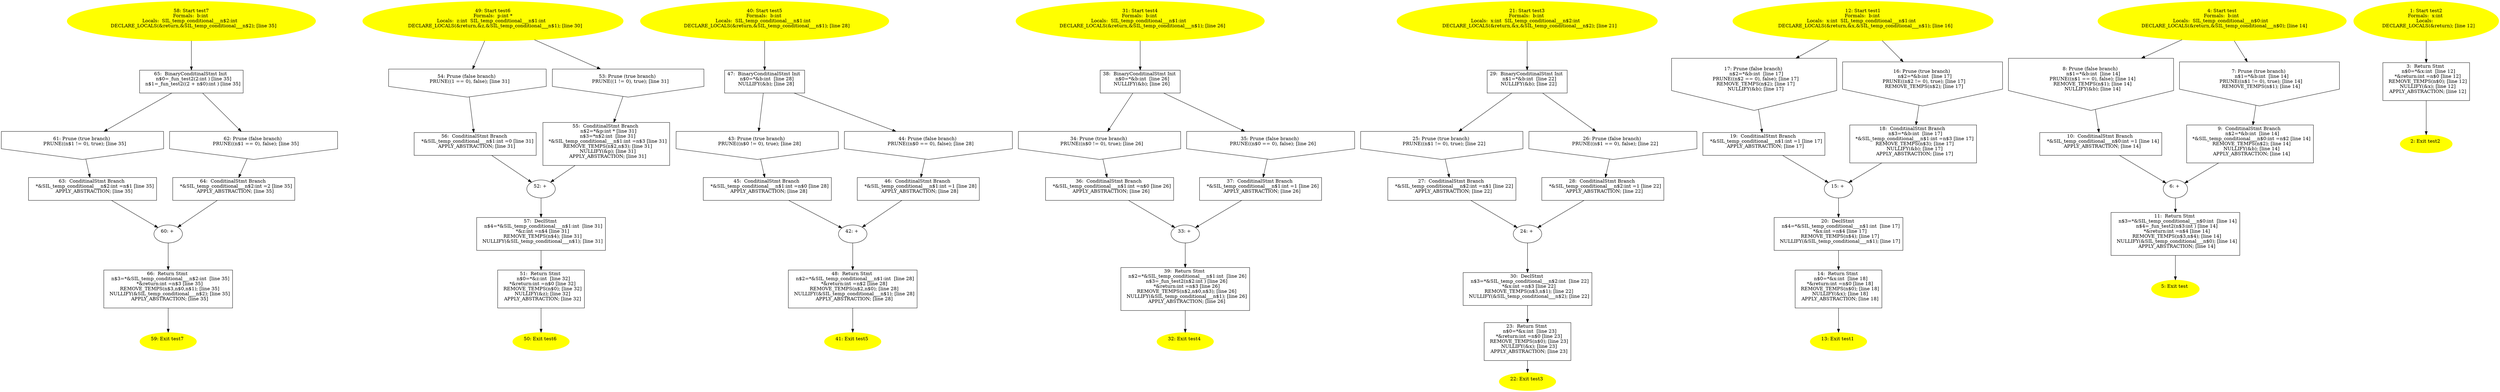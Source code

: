 digraph iCFG {
66 [label="66:  Return Stmt \n   n$3=*&SIL_temp_conditional___n$2:int  [line 35]\n  *&return:int =n$3 [line 35]\n  REMOVE_TEMPS(n$3,n$0,n$1); [line 35]\n  NULLIFY(&SIL_temp_conditional___n$2); [line 35]\n  APPLY_ABSTRACTION; [line 35]\n " shape="box"]
	

	 66 -> 59 ;
65 [label="65:  BinaryConditinalStmt Init \n   n$0=_fun_test2(2:int ) [line 35]\n  n$1=_fun_test2((2 + n$0):int ) [line 35]\n " shape="box"]
	

	 65 -> 61 ;
	 65 -> 62 ;
64 [label="64:  ConditinalStmt Branch \n   *&SIL_temp_conditional___n$2:int =2 [line 35]\n  APPLY_ABSTRACTION; [line 35]\n " shape="box"]
	

	 64 -> 60 ;
63 [label="63:  ConditinalStmt Branch \n   *&SIL_temp_conditional___n$2:int =n$1 [line 35]\n  APPLY_ABSTRACTION; [line 35]\n " shape="box"]
	

	 63 -> 60 ;
62 [label="62: Prune (false branch) \n   PRUNE((n$1 == 0), false); [line 35]\n " shape="invhouse"]
	

	 62 -> 64 ;
61 [label="61: Prune (true branch) \n   PRUNE((n$1 != 0), true); [line 35]\n " shape="invhouse"]
	

	 61 -> 63 ;
60 [label="60: + \n  " ]
	

	 60 -> 66 ;
59 [label="59: Exit test7 \n  " color=yellow style=filled]
	

58 [label="58: Start test7\nFormals:  b:int \nLocals:  SIL_temp_conditional___n$2:int  \n   DECLARE_LOCALS(&return,&SIL_temp_conditional___n$2); [line 35]\n " color=yellow style=filled]
	

	 58 -> 65 ;
57 [label="57:  DeclStmt \n   n$4=*&SIL_temp_conditional___n$1:int  [line 31]\n  *&z:int =n$4 [line 31]\n  REMOVE_TEMPS(n$4); [line 31]\n  NULLIFY(&SIL_temp_conditional___n$1); [line 31]\n " shape="box"]
	

	 57 -> 51 ;
56 [label="56:  ConditinalStmt Branch \n   *&SIL_temp_conditional___n$1:int =0 [line 31]\n  APPLY_ABSTRACTION; [line 31]\n " shape="box"]
	

	 56 -> 52 ;
55 [label="55:  ConditinalStmt Branch \n   n$2=*&p:int * [line 31]\n  n$3=*n$2:int  [line 31]\n  *&SIL_temp_conditional___n$1:int =n$3 [line 31]\n  REMOVE_TEMPS(n$2,n$3); [line 31]\n  NULLIFY(&p); [line 31]\n  APPLY_ABSTRACTION; [line 31]\n " shape="box"]
	

	 55 -> 52 ;
54 [label="54: Prune (false branch) \n   PRUNE((1 == 0), false); [line 31]\n " shape="invhouse"]
	

	 54 -> 56 ;
53 [label="53: Prune (true branch) \n   PRUNE((1 != 0), true); [line 31]\n " shape="invhouse"]
	

	 53 -> 55 ;
52 [label="52: + \n  " ]
	

	 52 -> 57 ;
51 [label="51:  Return Stmt \n   n$0=*&z:int  [line 32]\n  *&return:int =n$0 [line 32]\n  REMOVE_TEMPS(n$0); [line 32]\n  NULLIFY(&z); [line 32]\n  APPLY_ABSTRACTION; [line 32]\n " shape="box"]
	

	 51 -> 50 ;
50 [label="50: Exit test6 \n  " color=yellow style=filled]
	

49 [label="49: Start test6\nFormals:  p:int *\nLocals:  z:int  SIL_temp_conditional___n$1:int  \n   DECLARE_LOCALS(&return,&z,&SIL_temp_conditional___n$1); [line 30]\n " color=yellow style=filled]
	

	 49 -> 53 ;
	 49 -> 54 ;
48 [label="48:  Return Stmt \n   n$2=*&SIL_temp_conditional___n$1:int  [line 28]\n  *&return:int =n$2 [line 28]\n  REMOVE_TEMPS(n$2,n$0); [line 28]\n  NULLIFY(&SIL_temp_conditional___n$1); [line 28]\n  APPLY_ABSTRACTION; [line 28]\n " shape="box"]
	

	 48 -> 41 ;
47 [label="47:  BinaryConditinalStmt Init \n   n$0=*&b:int  [line 28]\n  NULLIFY(&b); [line 28]\n " shape="box"]
	

	 47 -> 43 ;
	 47 -> 44 ;
46 [label="46:  ConditinalStmt Branch \n   *&SIL_temp_conditional___n$1:int =1 [line 28]\n  APPLY_ABSTRACTION; [line 28]\n " shape="box"]
	

	 46 -> 42 ;
45 [label="45:  ConditinalStmt Branch \n   *&SIL_temp_conditional___n$1:int =n$0 [line 28]\n  APPLY_ABSTRACTION; [line 28]\n " shape="box"]
	

	 45 -> 42 ;
44 [label="44: Prune (false branch) \n   PRUNE((n$0 == 0), false); [line 28]\n " shape="invhouse"]
	

	 44 -> 46 ;
43 [label="43: Prune (true branch) \n   PRUNE((n$0 != 0), true); [line 28]\n " shape="invhouse"]
	

	 43 -> 45 ;
42 [label="42: + \n  " ]
	

	 42 -> 48 ;
41 [label="41: Exit test5 \n  " color=yellow style=filled]
	

40 [label="40: Start test5\nFormals:  b:int \nLocals:  SIL_temp_conditional___n$1:int  \n   DECLARE_LOCALS(&return,&SIL_temp_conditional___n$1); [line 28]\n " color=yellow style=filled]
	

	 40 -> 47 ;
39 [label="39:  Return Stmt \n   n$2=*&SIL_temp_conditional___n$1:int  [line 26]\n  n$3=_fun_test2(n$2:int ) [line 26]\n  *&return:int =n$3 [line 26]\n  REMOVE_TEMPS(n$2,n$0,n$3); [line 26]\n  NULLIFY(&SIL_temp_conditional___n$1); [line 26]\n  APPLY_ABSTRACTION; [line 26]\n " shape="box"]
	

	 39 -> 32 ;
38 [label="38:  BinaryConditinalStmt Init \n   n$0=*&b:int  [line 26]\n  NULLIFY(&b); [line 26]\n " shape="box"]
	

	 38 -> 34 ;
	 38 -> 35 ;
37 [label="37:  ConditinalStmt Branch \n   *&SIL_temp_conditional___n$1:int =1 [line 26]\n  APPLY_ABSTRACTION; [line 26]\n " shape="box"]
	

	 37 -> 33 ;
36 [label="36:  ConditinalStmt Branch \n   *&SIL_temp_conditional___n$1:int =n$0 [line 26]\n  APPLY_ABSTRACTION; [line 26]\n " shape="box"]
	

	 36 -> 33 ;
35 [label="35: Prune (false branch) \n   PRUNE((n$0 == 0), false); [line 26]\n " shape="invhouse"]
	

	 35 -> 37 ;
34 [label="34: Prune (true branch) \n   PRUNE((n$0 != 0), true); [line 26]\n " shape="invhouse"]
	

	 34 -> 36 ;
33 [label="33: + \n  " ]
	

	 33 -> 39 ;
32 [label="32: Exit test4 \n  " color=yellow style=filled]
	

31 [label="31: Start test4\nFormals:  b:int \nLocals:  SIL_temp_conditional___n$1:int  \n   DECLARE_LOCALS(&return,&SIL_temp_conditional___n$1); [line 26]\n " color=yellow style=filled]
	

	 31 -> 38 ;
30 [label="30:  DeclStmt \n   n$3=*&SIL_temp_conditional___n$2:int  [line 22]\n  *&x:int =n$3 [line 22]\n  REMOVE_TEMPS(n$3,n$1); [line 22]\n  NULLIFY(&SIL_temp_conditional___n$2); [line 22]\n " shape="box"]
	

	 30 -> 23 ;
29 [label="29:  BinaryConditinalStmt Init \n   n$1=*&b:int  [line 22]\n  NULLIFY(&b); [line 22]\n " shape="box"]
	

	 29 -> 25 ;
	 29 -> 26 ;
28 [label="28:  ConditinalStmt Branch \n   *&SIL_temp_conditional___n$2:int =1 [line 22]\n  APPLY_ABSTRACTION; [line 22]\n " shape="box"]
	

	 28 -> 24 ;
27 [label="27:  ConditinalStmt Branch \n   *&SIL_temp_conditional___n$2:int =n$1 [line 22]\n  APPLY_ABSTRACTION; [line 22]\n " shape="box"]
	

	 27 -> 24 ;
26 [label="26: Prune (false branch) \n   PRUNE((n$1 == 0), false); [line 22]\n " shape="invhouse"]
	

	 26 -> 28 ;
25 [label="25: Prune (true branch) \n   PRUNE((n$1 != 0), true); [line 22]\n " shape="invhouse"]
	

	 25 -> 27 ;
24 [label="24: + \n  " ]
	

	 24 -> 30 ;
23 [label="23:  Return Stmt \n   n$0=*&x:int  [line 23]\n  *&return:int =n$0 [line 23]\n  REMOVE_TEMPS(n$0); [line 23]\n  NULLIFY(&x); [line 23]\n  APPLY_ABSTRACTION; [line 23]\n " shape="box"]
	

	 23 -> 22 ;
22 [label="22: Exit test3 \n  " color=yellow style=filled]
	

21 [label="21: Start test3\nFormals:  b:int \nLocals:  x:int  SIL_temp_conditional___n$2:int  \n   DECLARE_LOCALS(&return,&x,&SIL_temp_conditional___n$2); [line 21]\n " color=yellow style=filled]
	

	 21 -> 29 ;
20 [label="20:  DeclStmt \n   n$4=*&SIL_temp_conditional___n$1:int  [line 17]\n  *&x:int =n$4 [line 17]\n  REMOVE_TEMPS(n$4); [line 17]\n  NULLIFY(&SIL_temp_conditional___n$1); [line 17]\n " shape="box"]
	

	 20 -> 14 ;
19 [label="19:  ConditinalStmt Branch \n   *&SIL_temp_conditional___n$1:int =1 [line 17]\n  APPLY_ABSTRACTION; [line 17]\n " shape="box"]
	

	 19 -> 15 ;
18 [label="18:  ConditinalStmt Branch \n   n$3=*&b:int  [line 17]\n  *&SIL_temp_conditional___n$1:int =n$3 [line 17]\n  REMOVE_TEMPS(n$3); [line 17]\n  NULLIFY(&b); [line 17]\n  APPLY_ABSTRACTION; [line 17]\n " shape="box"]
	

	 18 -> 15 ;
17 [label="17: Prune (false branch) \n   n$2=*&b:int  [line 17]\n  PRUNE((n$2 == 0), false); [line 17]\n  REMOVE_TEMPS(n$2); [line 17]\n  NULLIFY(&b); [line 17]\n " shape="invhouse"]
	

	 17 -> 19 ;
16 [label="16: Prune (true branch) \n   n$2=*&b:int  [line 17]\n  PRUNE((n$2 != 0), true); [line 17]\n  REMOVE_TEMPS(n$2); [line 17]\n " shape="invhouse"]
	

	 16 -> 18 ;
15 [label="15: + \n  " ]
	

	 15 -> 20 ;
14 [label="14:  Return Stmt \n   n$0=*&x:int  [line 18]\n  *&return:int =n$0 [line 18]\n  REMOVE_TEMPS(n$0); [line 18]\n  NULLIFY(&x); [line 18]\n  APPLY_ABSTRACTION; [line 18]\n " shape="box"]
	

	 14 -> 13 ;
13 [label="13: Exit test1 \n  " color=yellow style=filled]
	

12 [label="12: Start test1\nFormals:  b:int \nLocals:  x:int  SIL_temp_conditional___n$1:int  \n   DECLARE_LOCALS(&return,&x,&SIL_temp_conditional___n$1); [line 16]\n " color=yellow style=filled]
	

	 12 -> 16 ;
	 12 -> 17 ;
11 [label="11:  Return Stmt \n   n$3=*&SIL_temp_conditional___n$0:int  [line 14]\n  n$4=_fun_test2(n$3:int ) [line 14]\n  *&return:int =n$4 [line 14]\n  REMOVE_TEMPS(n$3,n$4); [line 14]\n  NULLIFY(&SIL_temp_conditional___n$0); [line 14]\n  APPLY_ABSTRACTION; [line 14]\n " shape="box"]
	

	 11 -> 5 ;
10 [label="10:  ConditinalStmt Branch \n   *&SIL_temp_conditional___n$0:int =1 [line 14]\n  APPLY_ABSTRACTION; [line 14]\n " shape="box"]
	

	 10 -> 6 ;
9 [label="9:  ConditinalStmt Branch \n   n$2=*&b:int  [line 14]\n  *&SIL_temp_conditional___n$0:int =n$2 [line 14]\n  REMOVE_TEMPS(n$2); [line 14]\n  NULLIFY(&b); [line 14]\n  APPLY_ABSTRACTION; [line 14]\n " shape="box"]
	

	 9 -> 6 ;
8 [label="8: Prune (false branch) \n   n$1=*&b:int  [line 14]\n  PRUNE((n$1 == 0), false); [line 14]\n  REMOVE_TEMPS(n$1); [line 14]\n  NULLIFY(&b); [line 14]\n " shape="invhouse"]
	

	 8 -> 10 ;
7 [label="7: Prune (true branch) \n   n$1=*&b:int  [line 14]\n  PRUNE((n$1 != 0), true); [line 14]\n  REMOVE_TEMPS(n$1); [line 14]\n " shape="invhouse"]
	

	 7 -> 9 ;
6 [label="6: + \n  " ]
	

	 6 -> 11 ;
5 [label="5: Exit test \n  " color=yellow style=filled]
	

4 [label="4: Start test\nFormals:  b:int \nLocals:  SIL_temp_conditional___n$0:int  \n   DECLARE_LOCALS(&return,&SIL_temp_conditional___n$0); [line 14]\n " color=yellow style=filled]
	

	 4 -> 7 ;
	 4 -> 8 ;
3 [label="3:  Return Stmt \n   n$0=*&x:int  [line 12]\n  *&return:int =n$0 [line 12]\n  REMOVE_TEMPS(n$0); [line 12]\n  NULLIFY(&x); [line 12]\n  APPLY_ABSTRACTION; [line 12]\n " shape="box"]
	

	 3 -> 2 ;
2 [label="2: Exit test2 \n  " color=yellow style=filled]
	

1 [label="1: Start test2\nFormals:  x:int \nLocals:  \n   DECLARE_LOCALS(&return); [line 12]\n " color=yellow style=filled]
	

	 1 -> 3 ;
}
